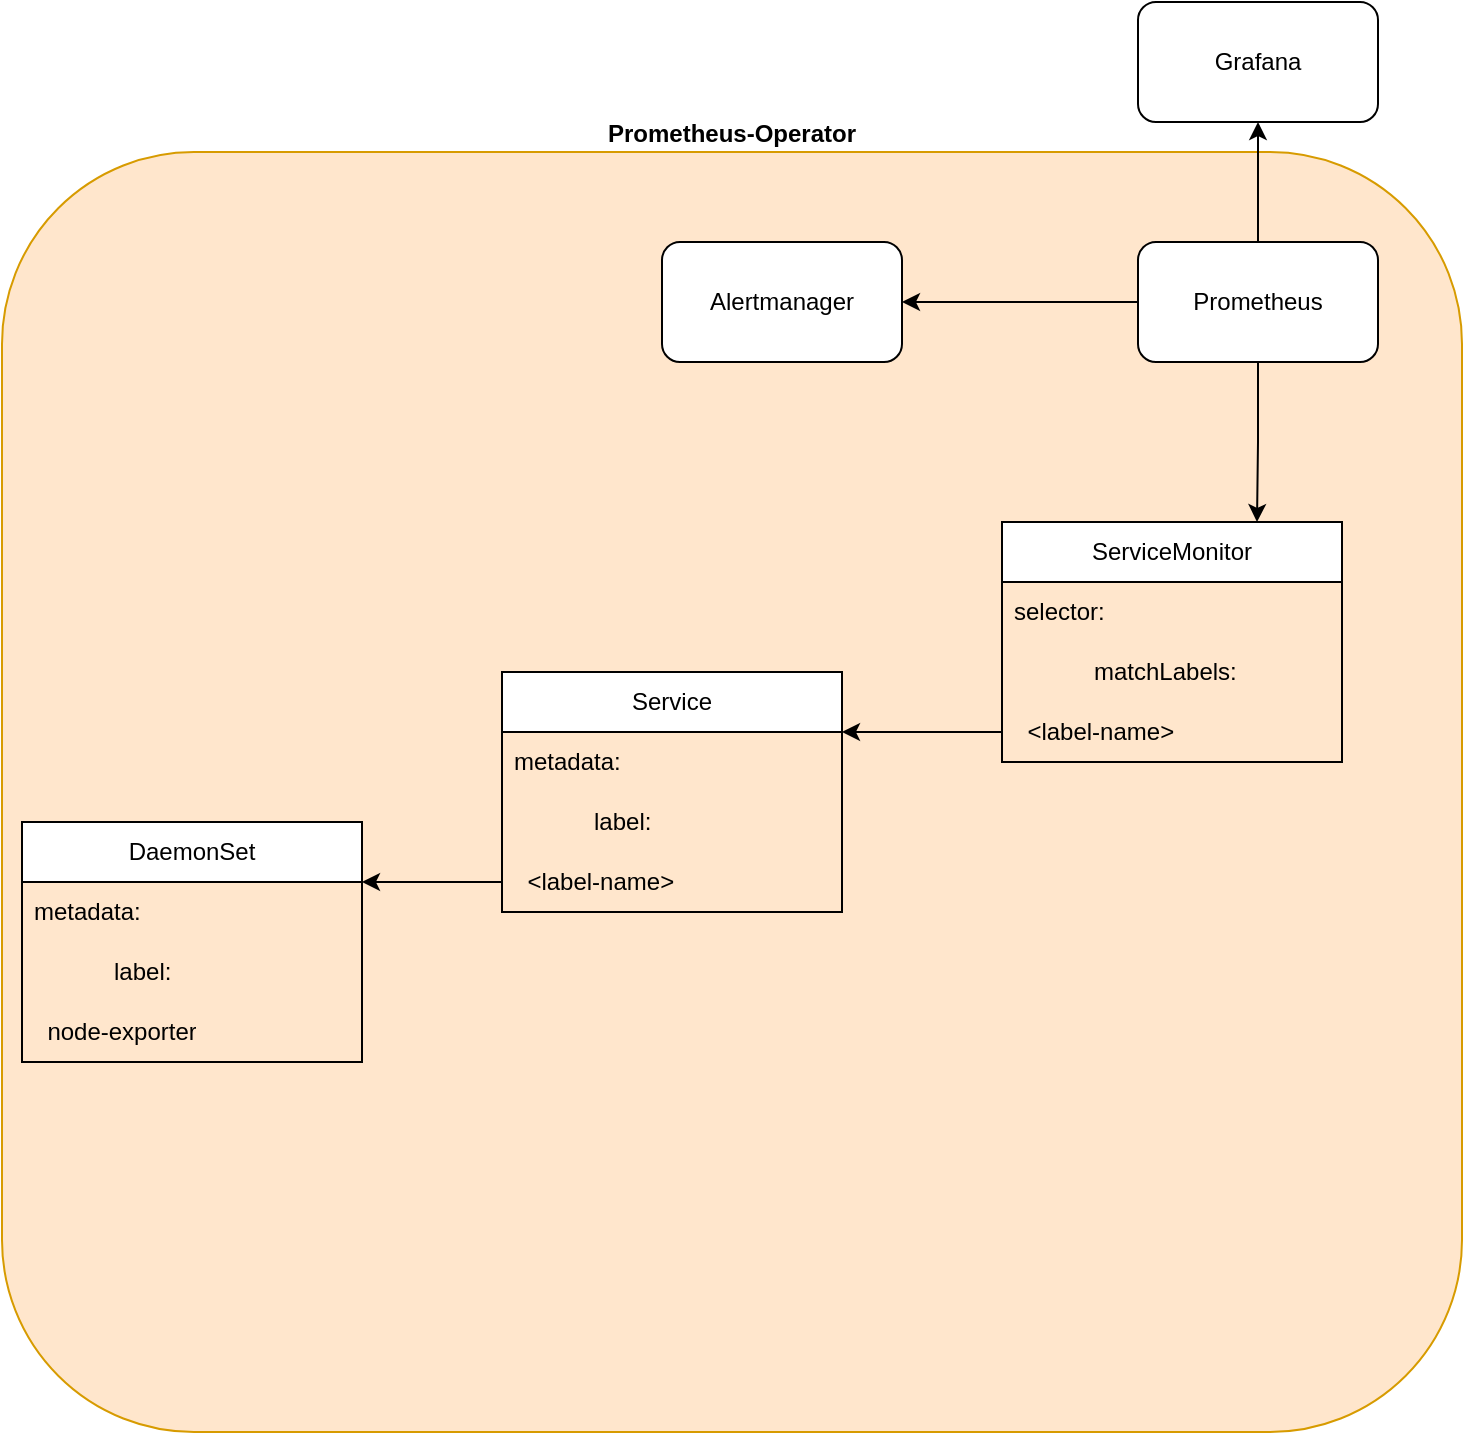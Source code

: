 <mxfile version="21.2.8" type="device">
  <diagram name="Page-1" id="BX5z1lCoRJWRj6w11S8h">
    <mxGraphModel dx="1102" dy="722" grid="1" gridSize="10" guides="1" tooltips="1" connect="1" arrows="1" fold="1" page="1" pageScale="1" pageWidth="850" pageHeight="1100" math="0" shadow="0">
      <root>
        <mxCell id="0" />
        <mxCell id="1" parent="0" />
        <mxCell id="xMSX1g9qqg3CDU-y9I0T-36" value="Prometheus-Operator" style="rounded=1;whiteSpace=wrap;html=1;fillColor=#ffe6cc;strokeColor=#d79b00;labelPosition=center;verticalLabelPosition=top;align=center;verticalAlign=bottom;fontStyle=1" vertex="1" parent="1">
          <mxGeometry x="30" y="115" width="730" height="640" as="geometry" />
        </mxCell>
        <mxCell id="xMSX1g9qqg3CDU-y9I0T-10" value="Service" style="swimlane;fontStyle=0;childLayout=stackLayout;horizontal=1;startSize=30;horizontalStack=0;resizeParent=1;resizeParentMax=0;resizeLast=0;collapsible=1;marginBottom=0;whiteSpace=wrap;html=1;" vertex="1" parent="1">
          <mxGeometry x="280" y="375" width="170" height="120" as="geometry">
            <mxRectangle x="240" y="360" width="80" height="30" as="alternateBounds" />
          </mxGeometry>
        </mxCell>
        <mxCell id="xMSX1g9qqg3CDU-y9I0T-11" value="metadata:" style="text;strokeColor=none;fillColor=none;align=left;verticalAlign=middle;spacingLeft=4;spacingRight=4;overflow=hidden;points=[[0,0.5],[1,0.5]];portConstraint=eastwest;rotatable=0;whiteSpace=wrap;html=1;" vertex="1" parent="xMSX1g9qqg3CDU-y9I0T-10">
          <mxGeometry y="30" width="170" height="30" as="geometry" />
        </mxCell>
        <mxCell id="xMSX1g9qqg3CDU-y9I0T-12" value="&lt;blockquote style=&quot;margin: 0 0 0 40px; border: none; padding: 0px;&quot;&gt;label:&lt;/blockquote&gt;" style="text;strokeColor=none;fillColor=none;align=left;verticalAlign=middle;spacingLeft=4;spacingRight=4;overflow=hidden;points=[[0,0.5],[1,0.5]];portConstraint=eastwest;rotatable=0;whiteSpace=wrap;html=1;" vertex="1" parent="xMSX1g9qqg3CDU-y9I0T-10">
          <mxGeometry y="60" width="170" height="30" as="geometry" />
        </mxCell>
        <mxCell id="xMSX1g9qqg3CDU-y9I0T-13" value="&lt;span style=&quot;white-space: pre;&quot;&gt;	&lt;/span&gt;&lt;span style=&quot;white-space: pre;&quot;&gt;	&lt;/span&gt;&amp;lt;label-name&amp;gt;" style="text;strokeColor=none;fillColor=none;align=left;verticalAlign=middle;spacingLeft=4;spacingRight=4;overflow=hidden;points=[[0,0.5],[1,0.5]];portConstraint=eastwest;rotatable=0;whiteSpace=wrap;html=1;" vertex="1" parent="xMSX1g9qqg3CDU-y9I0T-10">
          <mxGeometry y="90" width="170" height="30" as="geometry" />
        </mxCell>
        <mxCell id="xMSX1g9qqg3CDU-y9I0T-14" value="ServiceMonitor" style="swimlane;fontStyle=0;childLayout=stackLayout;horizontal=1;startSize=30;horizontalStack=0;resizeParent=1;resizeParentMax=0;resizeLast=0;collapsible=1;marginBottom=0;whiteSpace=wrap;html=1;" vertex="1" parent="1">
          <mxGeometry x="530" y="300" width="170" height="120" as="geometry" />
        </mxCell>
        <mxCell id="xMSX1g9qqg3CDU-y9I0T-15" value="selector:" style="text;strokeColor=none;fillColor=none;align=left;verticalAlign=middle;spacingLeft=4;spacingRight=4;overflow=hidden;points=[[0,0.5],[1,0.5]];portConstraint=eastwest;rotatable=0;whiteSpace=wrap;html=1;" vertex="1" parent="xMSX1g9qqg3CDU-y9I0T-14">
          <mxGeometry y="30" width="170" height="30" as="geometry" />
        </mxCell>
        <mxCell id="xMSX1g9qqg3CDU-y9I0T-16" value="&lt;blockquote style=&quot;margin: 0 0 0 40px; border: none; padding: 0px;&quot;&gt;matchLabels:&lt;/blockquote&gt;" style="text;strokeColor=none;fillColor=none;align=left;verticalAlign=middle;spacingLeft=4;spacingRight=4;overflow=hidden;points=[[0,0.5],[1,0.5]];portConstraint=eastwest;rotatable=0;whiteSpace=wrap;html=1;" vertex="1" parent="xMSX1g9qqg3CDU-y9I0T-14">
          <mxGeometry y="60" width="170" height="30" as="geometry" />
        </mxCell>
        <mxCell id="xMSX1g9qqg3CDU-y9I0T-17" value="&lt;span style=&quot;white-space: pre;&quot;&gt;	&lt;/span&gt;&lt;span style=&quot;white-space: pre;&quot;&gt;	&lt;/span&gt;&amp;lt;label-name&amp;gt;" style="text;strokeColor=none;fillColor=none;align=left;verticalAlign=middle;spacingLeft=4;spacingRight=4;overflow=hidden;points=[[0,0.5],[1,0.5]];portConstraint=eastwest;rotatable=0;whiteSpace=wrap;html=1;" vertex="1" parent="xMSX1g9qqg3CDU-y9I0T-14">
          <mxGeometry y="90" width="170" height="30" as="geometry" />
        </mxCell>
        <mxCell id="xMSX1g9qqg3CDU-y9I0T-32" style="edgeStyle=orthogonalEdgeStyle;rounded=0;orthogonalLoop=1;jettySize=auto;html=1;exitX=0.5;exitY=1;exitDx=0;exitDy=0;entryX=0.75;entryY=0;entryDx=0;entryDy=0;" edge="1" parent="1" source="xMSX1g9qqg3CDU-y9I0T-19" target="xMSX1g9qqg3CDU-y9I0T-14">
          <mxGeometry relative="1" as="geometry" />
        </mxCell>
        <mxCell id="xMSX1g9qqg3CDU-y9I0T-34" style="edgeStyle=orthogonalEdgeStyle;rounded=0;orthogonalLoop=1;jettySize=auto;html=1;" edge="1" parent="1" source="xMSX1g9qqg3CDU-y9I0T-19" target="xMSX1g9qqg3CDU-y9I0T-27">
          <mxGeometry relative="1" as="geometry" />
        </mxCell>
        <mxCell id="xMSX1g9qqg3CDU-y9I0T-37" style="edgeStyle=orthogonalEdgeStyle;rounded=0;orthogonalLoop=1;jettySize=auto;html=1;exitX=0.5;exitY=0;exitDx=0;exitDy=0;" edge="1" parent="1" source="xMSX1g9qqg3CDU-y9I0T-19" target="xMSX1g9qqg3CDU-y9I0T-29">
          <mxGeometry relative="1" as="geometry" />
        </mxCell>
        <mxCell id="xMSX1g9qqg3CDU-y9I0T-19" value="Prometheus" style="rounded=1;whiteSpace=wrap;html=1;" vertex="1" parent="1">
          <mxGeometry x="598" y="160" width="120" height="60" as="geometry" />
        </mxCell>
        <mxCell id="xMSX1g9qqg3CDU-y9I0T-21" value="DaemonSet" style="swimlane;fontStyle=0;childLayout=stackLayout;horizontal=1;startSize=30;horizontalStack=0;resizeParent=1;resizeParentMax=0;resizeLast=0;collapsible=1;marginBottom=0;whiteSpace=wrap;html=1;" vertex="1" parent="1">
          <mxGeometry x="40" y="450" width="170" height="120" as="geometry" />
        </mxCell>
        <mxCell id="xMSX1g9qqg3CDU-y9I0T-22" value="metadata:" style="text;strokeColor=none;fillColor=none;align=left;verticalAlign=middle;spacingLeft=4;spacingRight=4;overflow=hidden;points=[[0,0.5],[1,0.5]];portConstraint=eastwest;rotatable=0;whiteSpace=wrap;html=1;" vertex="1" parent="xMSX1g9qqg3CDU-y9I0T-21">
          <mxGeometry y="30" width="170" height="30" as="geometry" />
        </mxCell>
        <mxCell id="xMSX1g9qqg3CDU-y9I0T-23" value="&lt;blockquote style=&quot;margin: 0 0 0 40px; border: none; padding: 0px;&quot;&gt;label:&lt;/blockquote&gt;" style="text;strokeColor=none;fillColor=none;align=left;verticalAlign=middle;spacingLeft=4;spacingRight=4;overflow=hidden;points=[[0,0.5],[1,0.5]];portConstraint=eastwest;rotatable=0;whiteSpace=wrap;html=1;" vertex="1" parent="xMSX1g9qqg3CDU-y9I0T-21">
          <mxGeometry y="60" width="170" height="30" as="geometry" />
        </mxCell>
        <mxCell id="xMSX1g9qqg3CDU-y9I0T-24" value="&lt;span style=&quot;white-space: pre;&quot;&gt;	&lt;/span&gt;&lt;span style=&quot;white-space: pre;&quot;&gt;	&lt;/span&gt;node-exporter" style="text;strokeColor=none;fillColor=none;align=left;verticalAlign=middle;spacingLeft=4;spacingRight=4;overflow=hidden;points=[[0,0.5],[1,0.5]];portConstraint=eastwest;rotatable=0;whiteSpace=wrap;html=1;" vertex="1" parent="xMSX1g9qqg3CDU-y9I0T-21">
          <mxGeometry y="90" width="170" height="30" as="geometry" />
        </mxCell>
        <mxCell id="xMSX1g9qqg3CDU-y9I0T-25" style="edgeStyle=orthogonalEdgeStyle;rounded=0;orthogonalLoop=1;jettySize=auto;html=1;exitX=0;exitY=0.5;exitDx=0;exitDy=0;entryX=1;entryY=0.25;entryDx=0;entryDy=0;" edge="1" parent="1" source="xMSX1g9qqg3CDU-y9I0T-13" target="xMSX1g9qqg3CDU-y9I0T-21">
          <mxGeometry relative="1" as="geometry" />
        </mxCell>
        <mxCell id="xMSX1g9qqg3CDU-y9I0T-26" style="edgeStyle=orthogonalEdgeStyle;rounded=0;orthogonalLoop=1;jettySize=auto;html=1;exitX=0;exitY=0.5;exitDx=0;exitDy=0;entryX=1;entryY=0.25;entryDx=0;entryDy=0;" edge="1" parent="1" source="xMSX1g9qqg3CDU-y9I0T-17" target="xMSX1g9qqg3CDU-y9I0T-10">
          <mxGeometry relative="1" as="geometry" />
        </mxCell>
        <mxCell id="xMSX1g9qqg3CDU-y9I0T-27" value="Alertmanager" style="rounded=1;whiteSpace=wrap;html=1;" vertex="1" parent="1">
          <mxGeometry x="360" y="160" width="120" height="60" as="geometry" />
        </mxCell>
        <mxCell id="xMSX1g9qqg3CDU-y9I0T-29" value="Grafana" style="rounded=1;whiteSpace=wrap;html=1;" vertex="1" parent="1">
          <mxGeometry x="598" y="40" width="120" height="60" as="geometry" />
        </mxCell>
      </root>
    </mxGraphModel>
  </diagram>
</mxfile>

